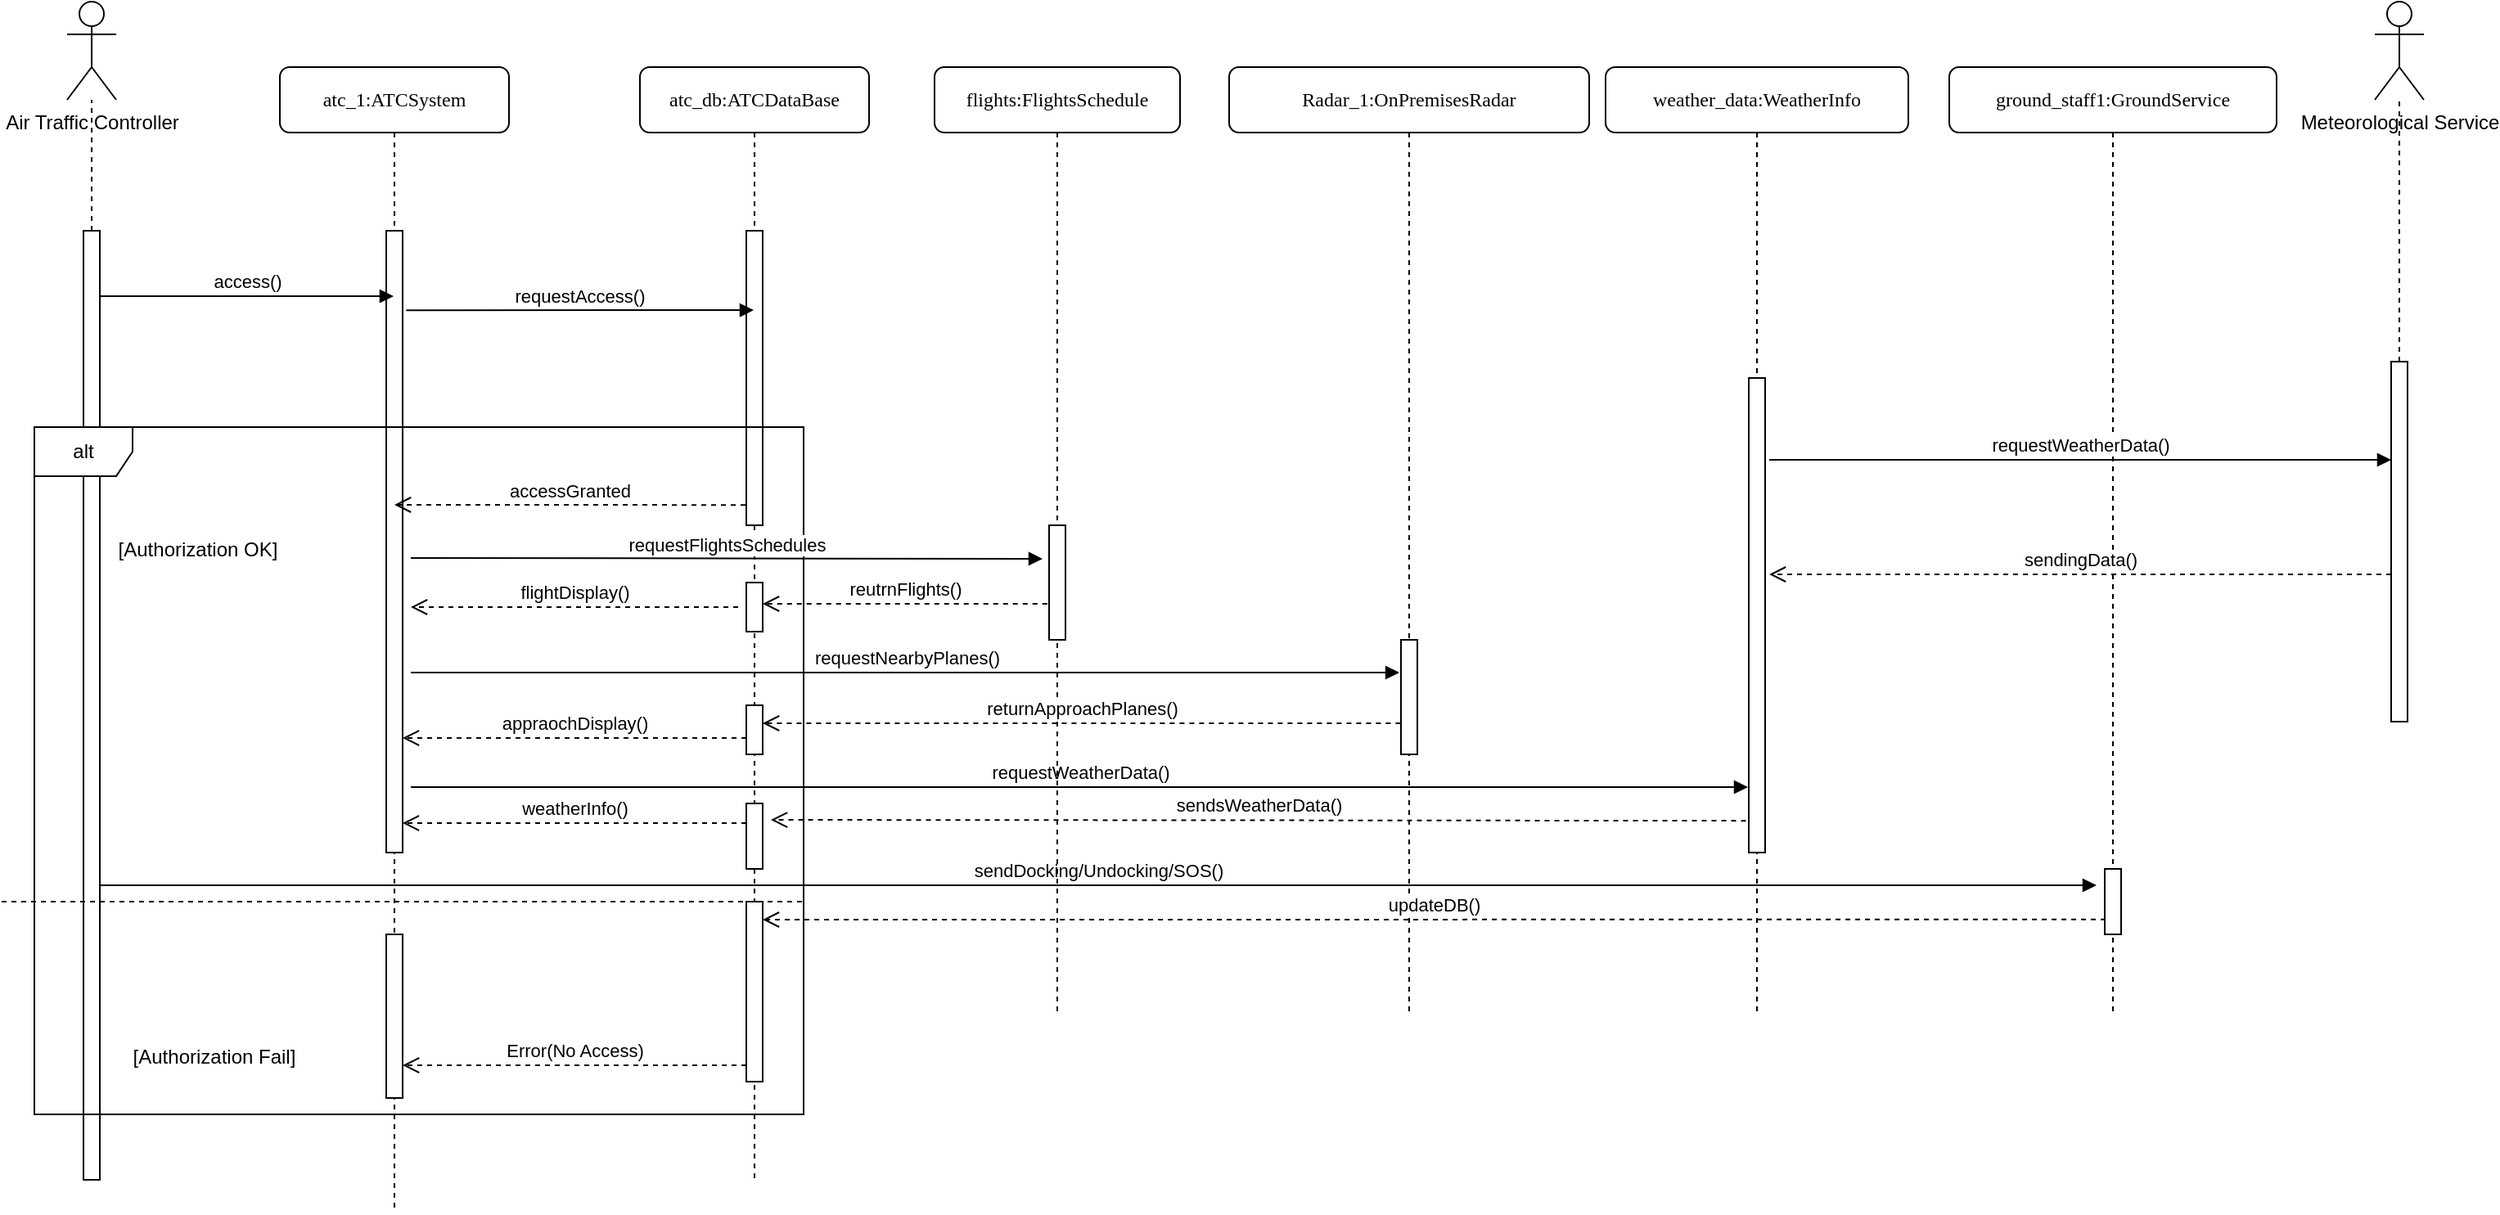 <mxfile version="21.1.9" type="device">
  <diagram name="Page-1" id="13e1069c-82ec-6db2-03f1-153e76fe0fe0">
    <mxGraphModel dx="1860" dy="415" grid="1" gridSize="10" guides="1" tooltips="1" connect="1" arrows="1" fold="1" page="1" pageScale="1" pageWidth="1100" pageHeight="850" background="none" math="0" shadow="0">
      <root>
        <mxCell id="0" />
        <mxCell id="1" parent="0" />
        <mxCell id="H3WFQmDh4IEDeQCqz9YG-4" value="" style="html=1;points=[];perimeter=orthogonalPerimeter;outlineConnect=0;targetShapes=umlLifeline;portConstraint=eastwest;newEdgeStyle={&quot;edgeStyle&quot;:&quot;elbowEdgeStyle&quot;,&quot;elbow&quot;:&quot;vertical&quot;,&quot;curved&quot;:0,&quot;rounded&quot;:0};" vertex="1" parent="1">
          <mxGeometry x="20" y="180" width="10" height="580" as="geometry" />
        </mxCell>
        <mxCell id="7baba1c4bc27f4b0-2" value="atc_db:ATCDataBase" style="shape=umlLifeline;perimeter=lifelinePerimeter;whiteSpace=wrap;html=1;container=1;collapsible=0;recursiveResize=0;outlineConnect=0;rounded=1;shadow=0;comic=0;labelBackgroundColor=none;strokeWidth=1;fontFamily=Verdana;fontSize=12;align=center;" parent="1" vertex="1">
          <mxGeometry x="360" y="80" width="140" height="680" as="geometry" />
        </mxCell>
        <mxCell id="7baba1c4bc27f4b0-10" value="" style="html=1;points=[];perimeter=orthogonalPerimeter;rounded=0;shadow=0;comic=0;labelBackgroundColor=none;strokeWidth=1;fontFamily=Verdana;fontSize=12;align=center;" parent="7baba1c4bc27f4b0-2" vertex="1">
          <mxGeometry x="65" y="100" width="10" height="180" as="geometry" />
        </mxCell>
        <mxCell id="7baba1c4bc27f4b0-6" value="ground_staff1:GroundService" style="shape=umlLifeline;perimeter=lifelinePerimeter;whiteSpace=wrap;html=1;container=1;collapsible=0;recursiveResize=0;outlineConnect=0;rounded=1;shadow=0;comic=0;labelBackgroundColor=none;strokeWidth=1;fontFamily=Verdana;fontSize=12;align=center;" parent="1" vertex="1">
          <mxGeometry x="1160" y="80" width="200" height="580" as="geometry" />
        </mxCell>
        <mxCell id="7baba1c4bc27f4b0-25" value="" style="html=1;points=[];perimeter=orthogonalPerimeter;rounded=0;shadow=0;comic=0;labelBackgroundColor=none;strokeColor=#000000;strokeWidth=1;fillColor=#FFFFFF;fontFamily=Verdana;fontSize=12;fontColor=#000000;align=center;" parent="7baba1c4bc27f4b0-6" vertex="1">
          <mxGeometry x="95" y="490" width="10" height="40" as="geometry" />
        </mxCell>
        <mxCell id="7baba1c4bc27f4b0-8" value="atc_1:ATCSystem" style="shape=umlLifeline;perimeter=lifelinePerimeter;whiteSpace=wrap;html=1;container=1;collapsible=0;recursiveResize=0;outlineConnect=0;rounded=1;shadow=0;comic=0;labelBackgroundColor=none;strokeWidth=1;fontFamily=Verdana;fontSize=12;align=center;" parent="1" vertex="1">
          <mxGeometry x="140" y="80" width="140" height="700" as="geometry" />
        </mxCell>
        <mxCell id="7baba1c4bc27f4b0-9" value="" style="html=1;points=[];perimeter=orthogonalPerimeter;rounded=0;shadow=0;comic=0;labelBackgroundColor=none;strokeWidth=1;fontFamily=Verdana;fontSize=12;align=center;" parent="7baba1c4bc27f4b0-8" vertex="1">
          <mxGeometry x="65" y="100" width="10" height="380" as="geometry" />
        </mxCell>
        <mxCell id="H3WFQmDh4IEDeQCqz9YG-39" value="" style="html=1;points=[];perimeter=orthogonalPerimeter;outlineConnect=0;targetShapes=umlLifeline;portConstraint=eastwest;newEdgeStyle={&quot;edgeStyle&quot;:&quot;elbowEdgeStyle&quot;,&quot;elbow&quot;:&quot;vertical&quot;,&quot;curved&quot;:0,&quot;rounded&quot;:0};" vertex="1" parent="7baba1c4bc27f4b0-8">
          <mxGeometry x="65" y="530" width="10" height="100" as="geometry" />
        </mxCell>
        <mxCell id="H3WFQmDh4IEDeQCqz9YG-1" value="Air Traffic Controller" style="shape=umlActor;verticalLabelPosition=bottom;verticalAlign=top;html=1;" vertex="1" parent="1">
          <mxGeometry x="10" y="40" width="30" height="60" as="geometry" />
        </mxCell>
        <mxCell id="7baba1c4bc27f4b0-5" value="weather_data:WeatherInfo" style="shape=umlLifeline;perimeter=lifelinePerimeter;whiteSpace=wrap;html=1;container=1;collapsible=0;recursiveResize=0;outlineConnect=0;rounded=1;shadow=0;comic=0;labelBackgroundColor=none;strokeWidth=1;fontFamily=Verdana;fontSize=12;align=center;" parent="1" vertex="1">
          <mxGeometry x="950" y="80" width="185" height="580" as="geometry" />
        </mxCell>
        <mxCell id="7baba1c4bc27f4b0-28" value="" style="html=1;points=[];perimeter=orthogonalPerimeter;rounded=0;shadow=0;comic=0;labelBackgroundColor=none;strokeWidth=1;fontFamily=Verdana;fontSize=12;align=center;" parent="7baba1c4bc27f4b0-5" vertex="1">
          <mxGeometry x="87.5" y="190" width="10" height="290" as="geometry" />
        </mxCell>
        <mxCell id="H3WFQmDh4IEDeQCqz9YG-5" value="Meteorological Service" style="shape=umlActor;verticalLabelPosition=bottom;verticalAlign=top;html=1;" vertex="1" parent="1">
          <mxGeometry x="1420" y="40" width="30" height="60" as="geometry" />
        </mxCell>
        <mxCell id="H3WFQmDh4IEDeQCqz9YG-6" value="" style="html=1;points=[];perimeter=orthogonalPerimeter;outlineConnect=0;targetShapes=umlLifeline;portConstraint=eastwest;newEdgeStyle={&quot;edgeStyle&quot;:&quot;elbowEdgeStyle&quot;,&quot;elbow&quot;:&quot;vertical&quot;,&quot;curved&quot;:0,&quot;rounded&quot;:0};" vertex="1" parent="1">
          <mxGeometry x="1430" y="260" width="10" height="220" as="geometry" />
        </mxCell>
        <mxCell id="H3WFQmDh4IEDeQCqz9YG-9" value="" style="endArrow=none;dashed=1;html=1;rounded=0;" edge="1" parent="1" source="H3WFQmDh4IEDeQCqz9YG-4" target="H3WFQmDh4IEDeQCqz9YG-1">
          <mxGeometry width="50" height="50" relative="1" as="geometry">
            <mxPoint x="40" y="180" as="sourcePoint" />
            <mxPoint x="90" y="130" as="targetPoint" />
          </mxGeometry>
        </mxCell>
        <mxCell id="H3WFQmDh4IEDeQCqz9YG-12" value="access()" style="html=1;verticalAlign=bottom;endArrow=block;edgeStyle=elbowEdgeStyle;elbow=vertical;curved=0;rounded=0;" edge="1" parent="1" target="7baba1c4bc27f4b0-8">
          <mxGeometry width="80" relative="1" as="geometry">
            <mxPoint x="30" y="220" as="sourcePoint" />
            <mxPoint x="180" y="220" as="targetPoint" />
          </mxGeometry>
        </mxCell>
        <mxCell id="H3WFQmDh4IEDeQCqz9YG-14" value="alt" style="shape=umlFrame;whiteSpace=wrap;html=1;pointerEvents=0;" vertex="1" parent="1">
          <mxGeometry x="-10" y="300" width="470" height="420" as="geometry" />
        </mxCell>
        <mxCell id="H3WFQmDh4IEDeQCqz9YG-15" value="requestAccess()" style="html=1;verticalAlign=bottom;endArrow=block;edgeStyle=elbowEdgeStyle;elbow=vertical;curved=0;rounded=0;exitX=1.22;exitY=0.128;exitDx=0;exitDy=0;exitPerimeter=0;" edge="1" parent="1" source="7baba1c4bc27f4b0-9" target="7baba1c4bc27f4b0-2">
          <mxGeometry width="80" relative="1" as="geometry">
            <mxPoint x="440" y="350" as="sourcePoint" />
            <mxPoint x="520" y="350" as="targetPoint" />
          </mxGeometry>
        </mxCell>
        <mxCell id="H3WFQmDh4IEDeQCqz9YG-17" value="[Authorization OK]" style="text;html=1;strokeColor=none;fillColor=none;align=center;verticalAlign=middle;whiteSpace=wrap;rounded=0;" vertex="1" parent="1">
          <mxGeometry x="40" y="360" width="100" height="30" as="geometry" />
        </mxCell>
        <mxCell id="H3WFQmDh4IEDeQCqz9YG-18" value="[Authorization Fail]" style="text;html=1;strokeColor=none;fillColor=none;align=center;verticalAlign=middle;whiteSpace=wrap;rounded=0;" vertex="1" parent="1">
          <mxGeometry x="40" y="670" width="120" height="30" as="geometry" />
        </mxCell>
        <mxCell id="H3WFQmDh4IEDeQCqz9YG-19" value="accessGranted" style="html=1;verticalAlign=bottom;endArrow=open;dashed=1;endSize=8;edgeStyle=elbowEdgeStyle;elbow=vertical;curved=0;rounded=0;exitX=-0.05;exitY=0.931;exitDx=0;exitDy=0;exitPerimeter=0;" edge="1" parent="1" source="7baba1c4bc27f4b0-10">
          <mxGeometry relative="1" as="geometry">
            <mxPoint x="370" y="347" as="sourcePoint" />
            <mxPoint x="210" y="347" as="targetPoint" />
          </mxGeometry>
        </mxCell>
        <mxCell id="H3WFQmDh4IEDeQCqz9YG-22" value="requestFlightsSchedules" style="html=1;verticalAlign=bottom;endArrow=block;edgeStyle=elbowEdgeStyle;elbow=vertical;curved=0;rounded=0;entryX=-0.4;entryY=0.3;entryDx=0;entryDy=0;entryPerimeter=0;" edge="1" parent="1" target="7baba1c4bc27f4b0-13">
          <mxGeometry width="80" relative="1" as="geometry">
            <mxPoint x="220" y="380" as="sourcePoint" />
            <mxPoint x="540" y="380" as="targetPoint" />
            <Array as="points" />
          </mxGeometry>
        </mxCell>
        <mxCell id="7baba1c4bc27f4b0-4" value="Radar_1:OnPremisesRadar" style="shape=umlLifeline;perimeter=lifelinePerimeter;whiteSpace=wrap;html=1;container=1;collapsible=0;recursiveResize=0;outlineConnect=0;rounded=1;shadow=0;comic=0;labelBackgroundColor=none;strokeWidth=1;fontFamily=Verdana;fontSize=12;align=center;" parent="1" vertex="1">
          <mxGeometry x="720" y="80" width="220" height="580" as="geometry" />
        </mxCell>
        <mxCell id="7baba1c4bc27f4b0-22" value="" style="html=1;points=[];perimeter=orthogonalPerimeter;rounded=0;shadow=0;comic=0;labelBackgroundColor=none;strokeWidth=1;fontFamily=Verdana;fontSize=12;align=center;" parent="7baba1c4bc27f4b0-4" vertex="1">
          <mxGeometry x="105" y="350" width="10" height="70" as="geometry" />
        </mxCell>
        <mxCell id="H3WFQmDh4IEDeQCqz9YG-25" value="requestNearbyPlanes()" style="html=1;verticalAlign=bottom;endArrow=block;edgeStyle=elbowEdgeStyle;elbow=vertical;curved=0;rounded=0;entryX=0.473;entryY=0.639;entryDx=0;entryDy=0;entryPerimeter=0;" edge="1" parent="1" target="7baba1c4bc27f4b0-4">
          <mxGeometry width="80" relative="1" as="geometry">
            <mxPoint x="220" y="450" as="sourcePoint" />
            <mxPoint x="760" y="450" as="targetPoint" />
            <Array as="points">
              <mxPoint x="730" y="450" />
              <mxPoint x="720" y="460" />
              <mxPoint x="680" y="490" />
            </Array>
          </mxGeometry>
        </mxCell>
        <mxCell id="H3WFQmDh4IEDeQCqz9YG-27" value="requestWeatherData()" style="html=1;verticalAlign=bottom;endArrow=block;edgeStyle=elbowEdgeStyle;elbow=vertical;curved=0;rounded=0;" edge="1" parent="1">
          <mxGeometry width="80" relative="1" as="geometry">
            <mxPoint x="220" y="520" as="sourcePoint" />
            <mxPoint x="1037" y="520" as="targetPoint" />
            <Array as="points">
              <mxPoint x="950" y="520" />
              <mxPoint x="950" y="560" />
            </Array>
          </mxGeometry>
        </mxCell>
        <mxCell id="H3WFQmDh4IEDeQCqz9YG-28" value="sendsWeatherData()" style="html=1;verticalAlign=bottom;endArrow=open;dashed=1;endSize=8;edgeStyle=elbowEdgeStyle;elbow=vertical;curved=0;rounded=0;exitX=-0.174;exitY=0.933;exitDx=0;exitDy=0;exitPerimeter=0;" edge="1" parent="1" source="7baba1c4bc27f4b0-28">
          <mxGeometry relative="1" as="geometry">
            <mxPoint x="980" y="540" as="sourcePoint" />
            <mxPoint x="440" y="540" as="targetPoint" />
            <Array as="points">
              <mxPoint x="500" y="540" />
            </Array>
          </mxGeometry>
        </mxCell>
        <mxCell id="H3WFQmDh4IEDeQCqz9YG-33" value="" style="html=1;points=[];perimeter=orthogonalPerimeter;outlineConnect=0;targetShapes=umlLifeline;portConstraint=eastwest;newEdgeStyle={&quot;edgeStyle&quot;:&quot;elbowEdgeStyle&quot;,&quot;elbow&quot;:&quot;vertical&quot;,&quot;curved&quot;:0,&quot;rounded&quot;:0};" vertex="1" parent="1">
          <mxGeometry x="425" y="530" width="10" height="40" as="geometry" />
        </mxCell>
        <mxCell id="H3WFQmDh4IEDeQCqz9YG-35" value="sendDocking/Undocking/SOS()" style="html=1;verticalAlign=bottom;endArrow=block;edgeStyle=elbowEdgeStyle;elbow=vertical;curved=0;rounded=0;" edge="1" parent="1" source="H3WFQmDh4IEDeQCqz9YG-4">
          <mxGeometry width="80" relative="1" as="geometry">
            <mxPoint x="340" y="630" as="sourcePoint" />
            <mxPoint x="1250" y="580" as="targetPoint" />
            <Array as="points">
              <mxPoint x="1150" y="580" />
              <mxPoint x="1160" y="600" />
              <mxPoint x="1080" y="560" />
            </Array>
          </mxGeometry>
        </mxCell>
        <mxCell id="H3WFQmDh4IEDeQCqz9YG-36" value="" style="html=1;points=[];perimeter=orthogonalPerimeter;outlineConnect=0;targetShapes=umlLifeline;portConstraint=eastwest;newEdgeStyle={&quot;edgeStyle&quot;:&quot;elbowEdgeStyle&quot;,&quot;elbow&quot;:&quot;vertical&quot;,&quot;curved&quot;:0,&quot;rounded&quot;:0};" vertex="1" parent="1">
          <mxGeometry x="425" y="590" width="10" height="110" as="geometry" />
        </mxCell>
        <mxCell id="H3WFQmDh4IEDeQCqz9YG-37" value="updateDB()" style="html=1;verticalAlign=bottom;endArrow=open;dashed=1;endSize=8;edgeStyle=elbowEdgeStyle;elbow=vertical;curved=0;rounded=0;exitX=0.053;exitY=0.772;exitDx=0;exitDy=0;exitPerimeter=0;" edge="1" parent="1" source="7baba1c4bc27f4b0-25" target="H3WFQmDh4IEDeQCqz9YG-36">
          <mxGeometry relative="1" as="geometry">
            <mxPoint x="1180" y="600" as="sourcePoint" />
            <mxPoint x="1100" y="600" as="targetPoint" />
          </mxGeometry>
        </mxCell>
        <mxCell id="H3WFQmDh4IEDeQCqz9YG-44" value="requestWeatherData()" style="html=1;verticalAlign=bottom;endArrow=block;edgeStyle=elbowEdgeStyle;elbow=vertical;curved=0;rounded=0;" edge="1" parent="1" target="H3WFQmDh4IEDeQCqz9YG-6">
          <mxGeometry width="80" relative="1" as="geometry">
            <mxPoint x="1050" y="320" as="sourcePoint" />
            <mxPoint x="800" y="260" as="targetPoint" />
            <Array as="points">
              <mxPoint x="1120" y="320" />
              <mxPoint x="1370" y="300" />
            </Array>
          </mxGeometry>
        </mxCell>
        <mxCell id="H3WFQmDh4IEDeQCqz9YG-45" value="sendingData()" style="html=1;verticalAlign=bottom;endArrow=open;dashed=1;endSize=8;edgeStyle=elbowEdgeStyle;elbow=vertical;curved=0;rounded=0;" edge="1" parent="1" source="H3WFQmDh4IEDeQCqz9YG-6">
          <mxGeometry relative="1" as="geometry">
            <mxPoint x="970" y="390" as="sourcePoint" />
            <mxPoint x="1050" y="390" as="targetPoint" />
          </mxGeometry>
        </mxCell>
        <mxCell id="H3WFQmDh4IEDeQCqz9YG-46" value="" style="endArrow=none;dashed=1;html=1;rounded=0;" edge="1" parent="1" source="H3WFQmDh4IEDeQCqz9YG-6" target="H3WFQmDh4IEDeQCqz9YG-5">
          <mxGeometry width="50" height="50" relative="1" as="geometry">
            <mxPoint x="1260" y="220" as="sourcePoint" />
            <mxPoint x="1310" y="170" as="targetPoint" />
          </mxGeometry>
        </mxCell>
        <mxCell id="7baba1c4bc27f4b0-3" value="flights:FlightsSchedule" style="shape=umlLifeline;perimeter=lifelinePerimeter;whiteSpace=wrap;html=1;container=1;collapsible=0;recursiveResize=0;outlineConnect=0;rounded=1;shadow=0;comic=0;labelBackgroundColor=none;strokeWidth=1;fontFamily=Verdana;fontSize=12;align=center;" parent="1" vertex="1">
          <mxGeometry x="540" y="80" width="150" height="580" as="geometry" />
        </mxCell>
        <mxCell id="7baba1c4bc27f4b0-13" value="" style="html=1;points=[];perimeter=orthogonalPerimeter;rounded=0;shadow=0;comic=0;labelBackgroundColor=none;strokeWidth=1;fontFamily=Verdana;fontSize=12;align=center;" parent="7baba1c4bc27f4b0-3" vertex="1">
          <mxGeometry x="70" y="280" width="10" height="70" as="geometry" />
        </mxCell>
        <mxCell id="H3WFQmDh4IEDeQCqz9YG-29" value="" style="html=1;points=[];perimeter=orthogonalPerimeter;outlineConnect=0;targetShapes=umlLifeline;portConstraint=eastwest;newEdgeStyle={&quot;edgeStyle&quot;:&quot;elbowEdgeStyle&quot;,&quot;elbow&quot;:&quot;vertical&quot;,&quot;curved&quot;:0,&quot;rounded&quot;:0};" vertex="1" parent="1">
          <mxGeometry x="425" y="395" width="10" height="30" as="geometry" />
        </mxCell>
        <mxCell id="H3WFQmDh4IEDeQCqz9YG-31" value="" style="html=1;points=[];perimeter=orthogonalPerimeter;outlineConnect=0;targetShapes=umlLifeline;portConstraint=eastwest;newEdgeStyle={&quot;edgeStyle&quot;:&quot;elbowEdgeStyle&quot;,&quot;elbow&quot;:&quot;vertical&quot;,&quot;curved&quot;:0,&quot;rounded&quot;:0};" vertex="1" parent="1">
          <mxGeometry x="425" y="470" width="10" height="30" as="geometry" />
        </mxCell>
        <mxCell id="H3WFQmDh4IEDeQCqz9YG-53" value="returnApproachPlanes()" style="html=1;verticalAlign=bottom;endArrow=open;dashed=1;endSize=8;edgeStyle=elbowEdgeStyle;elbow=vertical;curved=0;rounded=0;exitX=-0.029;exitY=0.729;exitDx=0;exitDy=0;exitPerimeter=0;" edge="1" parent="1" source="7baba1c4bc27f4b0-22" target="H3WFQmDh4IEDeQCqz9YG-31">
          <mxGeometry relative="1" as="geometry">
            <mxPoint x="690" y="380" as="sourcePoint" />
            <mxPoint x="610" y="380" as="targetPoint" />
          </mxGeometry>
        </mxCell>
        <mxCell id="H3WFQmDh4IEDeQCqz9YG-57" value="reutrnFlights()" style="html=1;verticalAlign=bottom;endArrow=open;dashed=1;endSize=8;edgeStyle=elbowEdgeStyle;elbow=vertical;curved=0;rounded=0;exitX=-0.113;exitY=0.685;exitDx=0;exitDy=0;exitPerimeter=0;" edge="1" parent="1" source="7baba1c4bc27f4b0-13" target="H3WFQmDh4IEDeQCqz9YG-29">
          <mxGeometry relative="1" as="geometry">
            <mxPoint x="660" y="430" as="sourcePoint" />
            <mxPoint x="580" y="430" as="targetPoint" />
          </mxGeometry>
        </mxCell>
        <mxCell id="H3WFQmDh4IEDeQCqz9YG-58" value="Error(No Access)" style="html=1;verticalAlign=bottom;endArrow=open;dashed=1;endSize=8;edgeStyle=elbowEdgeStyle;elbow=vertical;curved=0;rounded=0;" edge="1" parent="1" source="H3WFQmDh4IEDeQCqz9YG-36" target="H3WFQmDh4IEDeQCqz9YG-39">
          <mxGeometry relative="1" as="geometry">
            <mxPoint x="390" y="610" as="sourcePoint" />
            <mxPoint x="310" y="610" as="targetPoint" />
            <Array as="points">
              <mxPoint x="350" y="690" />
            </Array>
          </mxGeometry>
        </mxCell>
        <mxCell id="H3WFQmDh4IEDeQCqz9YG-59" value="flightDisplay()" style="html=1;verticalAlign=bottom;endArrow=open;dashed=1;endSize=8;edgeStyle=elbowEdgeStyle;elbow=vertical;curved=0;rounded=0;" edge="1" parent="1">
          <mxGeometry relative="1" as="geometry">
            <mxPoint x="420" y="410" as="sourcePoint" />
            <mxPoint x="220" y="410" as="targetPoint" />
          </mxGeometry>
        </mxCell>
        <mxCell id="H3WFQmDh4IEDeQCqz9YG-60" value="appraochDisplay()" style="html=1;verticalAlign=bottom;endArrow=open;dashed=1;endSize=8;edgeStyle=elbowEdgeStyle;elbow=vertical;curved=0;rounded=0;entryX=0.993;entryY=0.816;entryDx=0;entryDy=0;entryPerimeter=0;" edge="1" parent="1" source="H3WFQmDh4IEDeQCqz9YG-31" target="7baba1c4bc27f4b0-9">
          <mxGeometry relative="1" as="geometry">
            <mxPoint x="350" y="410" as="sourcePoint" />
            <mxPoint x="270" y="410" as="targetPoint" />
          </mxGeometry>
        </mxCell>
        <mxCell id="H3WFQmDh4IEDeQCqz9YG-61" value="weatherInfo()" style="html=1;verticalAlign=bottom;endArrow=open;dashed=1;endSize=8;edgeStyle=elbowEdgeStyle;elbow=vertical;curved=0;rounded=0;entryX=0.993;entryY=0.953;entryDx=0;entryDy=0;entryPerimeter=0;" edge="1" parent="1" source="H3WFQmDh4IEDeQCqz9YG-33" target="7baba1c4bc27f4b0-9">
          <mxGeometry relative="1" as="geometry">
            <mxPoint x="370" y="510" as="sourcePoint" />
            <mxPoint x="290" y="510" as="targetPoint" />
          </mxGeometry>
        </mxCell>
        <mxCell id="H3WFQmDh4IEDeQCqz9YG-62" value="" style="endArrow=none;dashed=1;html=1;rounded=0;" edge="1" parent="1">
          <mxGeometry width="50" height="50" relative="1" as="geometry">
            <mxPoint x="-30" y="590" as="sourcePoint" />
            <mxPoint x="460" y="590" as="targetPoint" />
          </mxGeometry>
        </mxCell>
      </root>
    </mxGraphModel>
  </diagram>
</mxfile>
